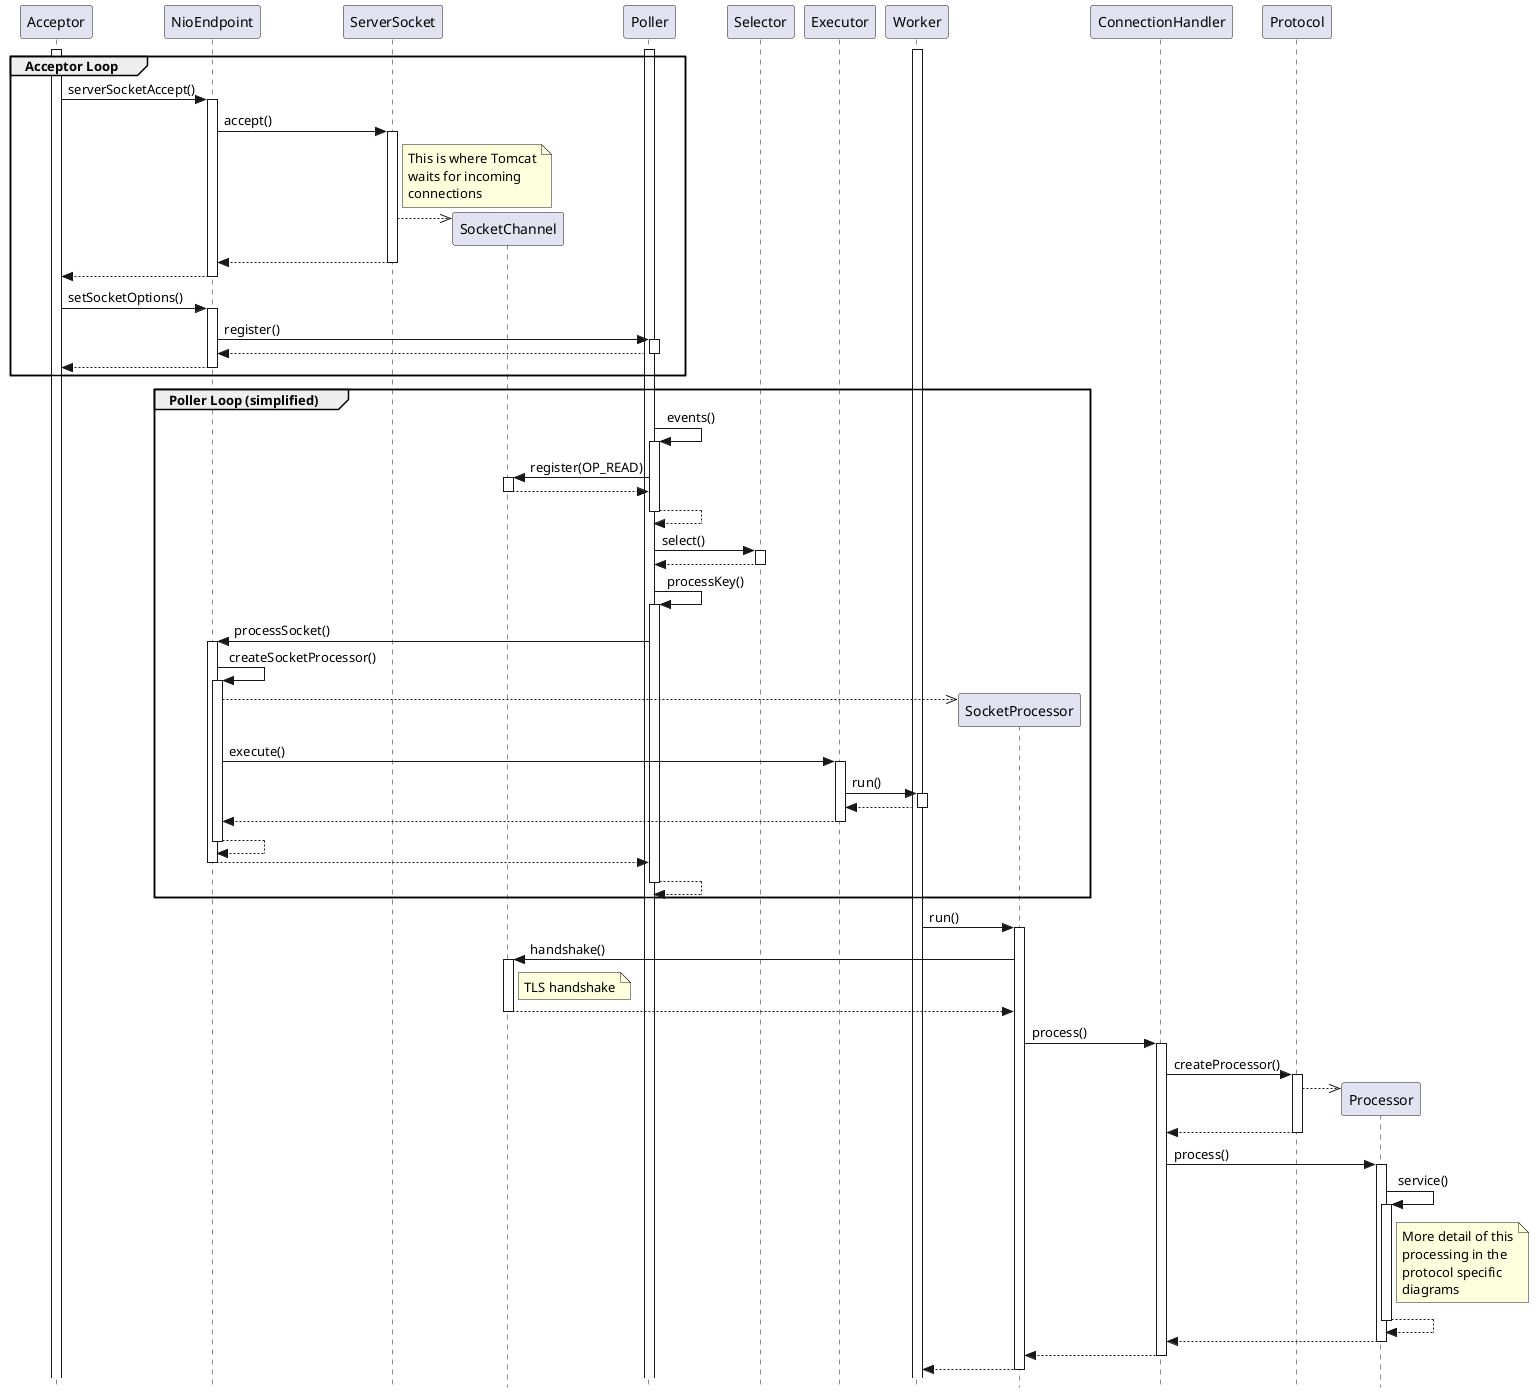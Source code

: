 @startuml

' Licensed to the Apache Software Foundation (ASF) under one or more
' contributor license agreements.  See the NOTICE file distributed with
' this work for additional information regarding copyright ownership.
' The ASF licenses this file to You under the Apache License, Version 2.0
' (the "License"); you may not use this file except in compliance with
' the License.  You may obtain a copy of the License at
'
'     http://www.apache.org/licenses/LICENSE-2.0
'
' Unless required by applicable law or agreed to in writing, software
' distributed under the License is distributed on an "AS IS" BASIS,
' WITHOUT WARRANTIES OR CONDITIONS OF ANY KIND, either express or implied.
' See the License for the specific language governing permissions and
' limitations under the License.

hide footbox
skinparam style strictuml

activate Acceptor
participant NioEndpoint
participant ServerSocket
participant SocketChannel
activate Poller
participant Selector
participant Executor
activate Worker

group Acceptor Loop
Acceptor -> NioEndpoint ++: serverSocketAccept()
NioEndpoint -> ServerSocket ++: accept()
note right of ServerSocket
  This is where Tomcat
  waits for incoming
  connections
end note
ServerSocket -->> SocketChannel **:
return
return

Acceptor -> NioEndpoint ++: setSocketOptions()
NioEndpoint -> Poller ++: register()
return
return
end

group Poller Loop (simplified)
Poller -> Poller ++: events()
Poller -> SocketChannel ++: register(OP_READ)
return
return

Poller -> Selector ++: select()
return

Poller -> Poller ++: processKey()
Poller -> NioEndpoint ++: processSocket()
NioEndpoint -> NioEndpoint ++: createSocketProcessor()
NioEndpoint -->> SocketProcessor **:
NioEndpoint -> Executor ++: execute()
Executor -> Worker ++: run()
return
return
return
return
return
end

Worker -> SocketProcessor ++: run()
SocketProcessor -> SocketChannel ++: handshake()
note right of SocketChannel
  TLS handshake
end note
return
SocketProcessor -> ConnectionHandler ++: process()
ConnectionHandler -> Protocol ++: createProcessor()
Protocol -->> Processor **:
return
ConnectionHandler -> Processor ++: process()
Processor -> Processor ++: service()
note right of Processor
  More detail of this
  processing in the
  protocol specific
  diagrams
end note
return
return
return
return

@enduml